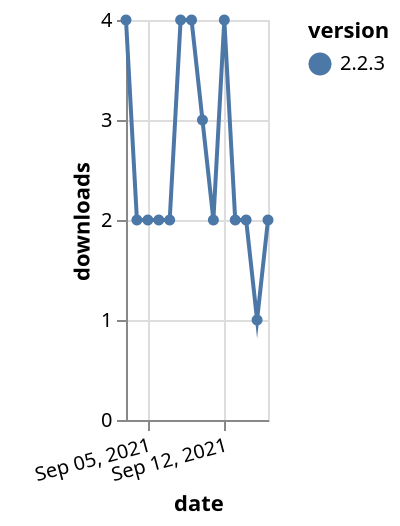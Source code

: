 {"$schema": "https://vega.github.io/schema/vega-lite/v5.json", "description": "A simple bar chart with embedded data.", "data": {"values": [{"date": "2021-09-03", "total": 259, "delta": 4, "version": "2.2.3"}, {"date": "2021-09-04", "total": 261, "delta": 2, "version": "2.2.3"}, {"date": "2021-09-05", "total": 263, "delta": 2, "version": "2.2.3"}, {"date": "2021-09-06", "total": 265, "delta": 2, "version": "2.2.3"}, {"date": "2021-09-07", "total": 267, "delta": 2, "version": "2.2.3"}, {"date": "2021-09-08", "total": 271, "delta": 4, "version": "2.2.3"}, {"date": "2021-09-09", "total": 275, "delta": 4, "version": "2.2.3"}, {"date": "2021-09-10", "total": 278, "delta": 3, "version": "2.2.3"}, {"date": "2021-09-11", "total": 280, "delta": 2, "version": "2.2.3"}, {"date": "2021-09-12", "total": 284, "delta": 4, "version": "2.2.3"}, {"date": "2021-09-13", "total": 286, "delta": 2, "version": "2.2.3"}, {"date": "2021-09-14", "total": 288, "delta": 2, "version": "2.2.3"}, {"date": "2021-09-15", "total": 289, "delta": 1, "version": "2.2.3"}, {"date": "2021-09-16", "total": 291, "delta": 2, "version": "2.2.3"}]}, "width": "container", "mark": {"type": "line", "point": {"filled": true}}, "encoding": {"x": {"field": "date", "type": "temporal", "timeUnit": "yearmonthdate", "title": "date", "axis": {"labelAngle": -15}}, "y": {"field": "delta", "type": "quantitative", "title": "downloads"}, "color": {"field": "version", "type": "nominal"}, "tooltip": {"field": "delta"}}}